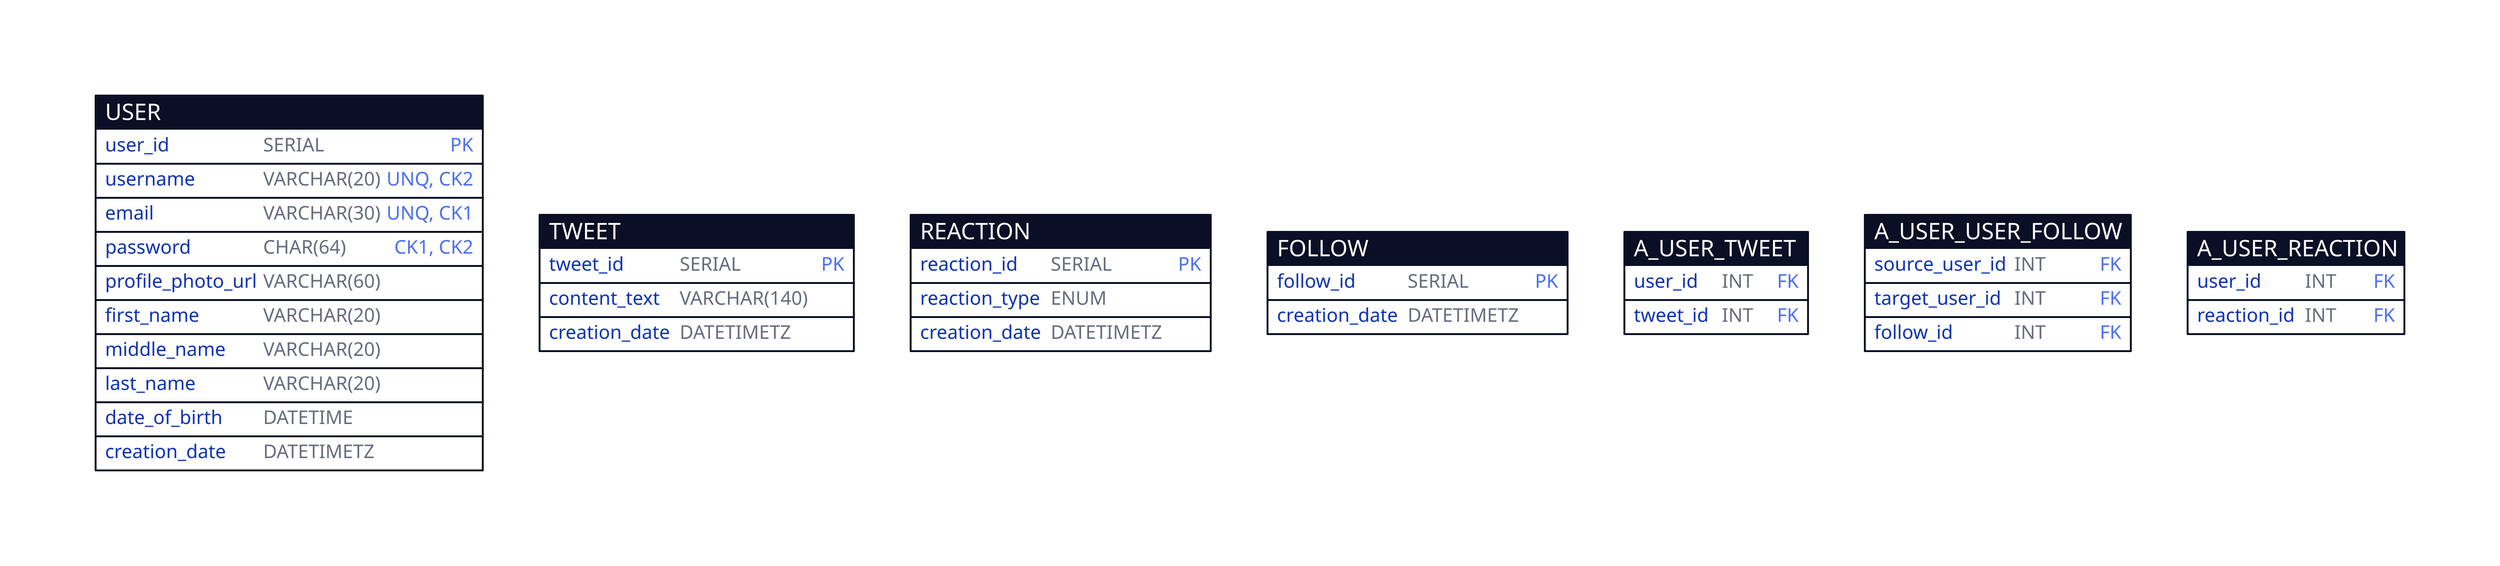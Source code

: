 USER: {
  shape: sql_table
  class: __entity_strong__

  user_id: SERIAL {constraint: PK}

  username: VARCHAR(20) {constraint: UNQ, CK2}
  email: VARCHAR(30) {constraint: UNQ, CK1}
  password: CHAR(64) {constraint: CK1, CK2}

  profile_photo_url: VARCHAR(60)
  first_name: VARCHAR(20)
  middle_name: VARCHAR(20)
  last_name: VARCHAR(20)
  date_of_birth: DATETIME
  creation_date: DATETIMETZ
}

TWEET: {
  shape: sql_table
  class: __entity_strong__

  tweet_id: SERIAL {constraint: PK}
  content_text: VARCHAR(140)
  creation_date: DATETIMETZ
}

REACTION: {
  shape: sql_table
  class: __entity_weak__

  reaction_id: SERIAL {constraint: PK}
  reaction_type: ENUM
  creation_date: DATETIMETZ
}

FOLLOW: {
  shape: sql_table
  class: __entity_weak__

  follow_id: SERIAL {constraint: PK}
  creation_date: DATETIMETZ
}

A_USER_TWEET: {
  shape: sql_table
  class: __entity_associative__

  user_id: INT {constraint: FK}
  tweet_id: INT {constraint: FK}
}

A_USER_USER_FOLLOW: {
  shape: sql_table
  class: __entity_associative__

  source_user_id: INT {constraint: FK}
  target_user_id: INT {constraint: FK}
  follow_id: INT {constraint: FK}
}

A_USER_REACTION: {
  shape: sql_table
  class: __entity_associative__

  user_id: INT {constraint: FK}
  reaction_id: INT {constraint: FK}
}
